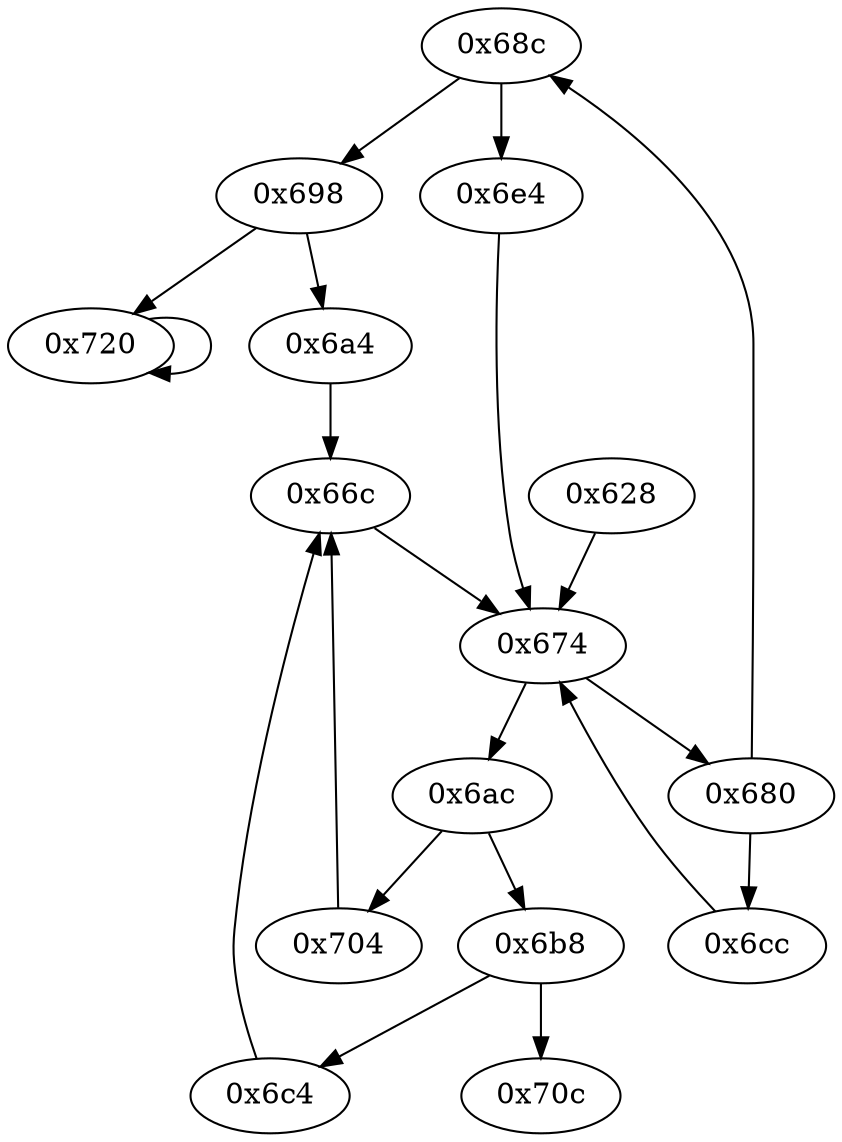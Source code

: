 digraph "" {
	"0x68c"	 [opcode="[u'ldr', u'cmp', u'b']"];
	"0x698"	 [opcode="[u'ldr', u'cmp', u'b']"];
	"0x68c" -> "0x698";
	"0x6e4"	 [opcode="[u'mov', u'bl', u'ldr', u'ldr', u'ldr', u'cmp', u'mov', u'b']"];
	"0x68c" -> "0x6e4";
	"0x680"	 [opcode="[u'ldr', u'cmp', u'b']"];
	"0x680" -> "0x68c";
	"0x6cc"	 [opcode="[u'ldr', u'ldr', u'ldr', u'cmp', u'mov', u'b']"];
	"0x680" -> "0x6cc";
	"0x720"	 [opcode="[u'b']"];
	"0x698" -> "0x720";
	"0x6a4"	 [opcode="[u'mov', u'b']"];
	"0x698" -> "0x6a4";
	"0x6b8"	 [opcode="[u'ldr', u'cmp', u'b']"];
	"0x6c4"	 [opcode="[u'mov', u'b']"];
	"0x6b8" -> "0x6c4";
	"0x70c"	 [opcode="[u'ldr', u'cmp', u'mov', u'sub', u'pop']"];
	"0x6b8" -> "0x70c";
	"0x674"	 [opcode="[u'ldr', u'cmp', u'b']"];
	"0x674" -> "0x680";
	"0x6ac"	 [opcode="[u'ldr', u'cmp', u'b']"];
	"0x674" -> "0x6ac";
	"0x6ac" -> "0x6b8";
	"0x704"	 [opcode="[u'mov', u'b']"];
	"0x6ac" -> "0x704";
	"0x720" -> "0x720";
	"0x66c"	 [opcode="[u'bl', u'mov']"];
	"0x6c4" -> "0x66c";
	"0x6cc" -> "0x674";
	"0x6a4" -> "0x66c";
	"0x66c" -> "0x674";
	"0x628"	 [opcode="[u'push', u'add', u'sub', u'ldr', u'ldr', u'add', u'ldr', u'ldrb', u'add', u'ldr', u'str', u'ldr', u'ldr', u'add', u'ldr', u'add', \
u'b']"];
	"0x628" -> "0x674";
	"0x6e4" -> "0x674";
	"0x704" -> "0x66c";
}
